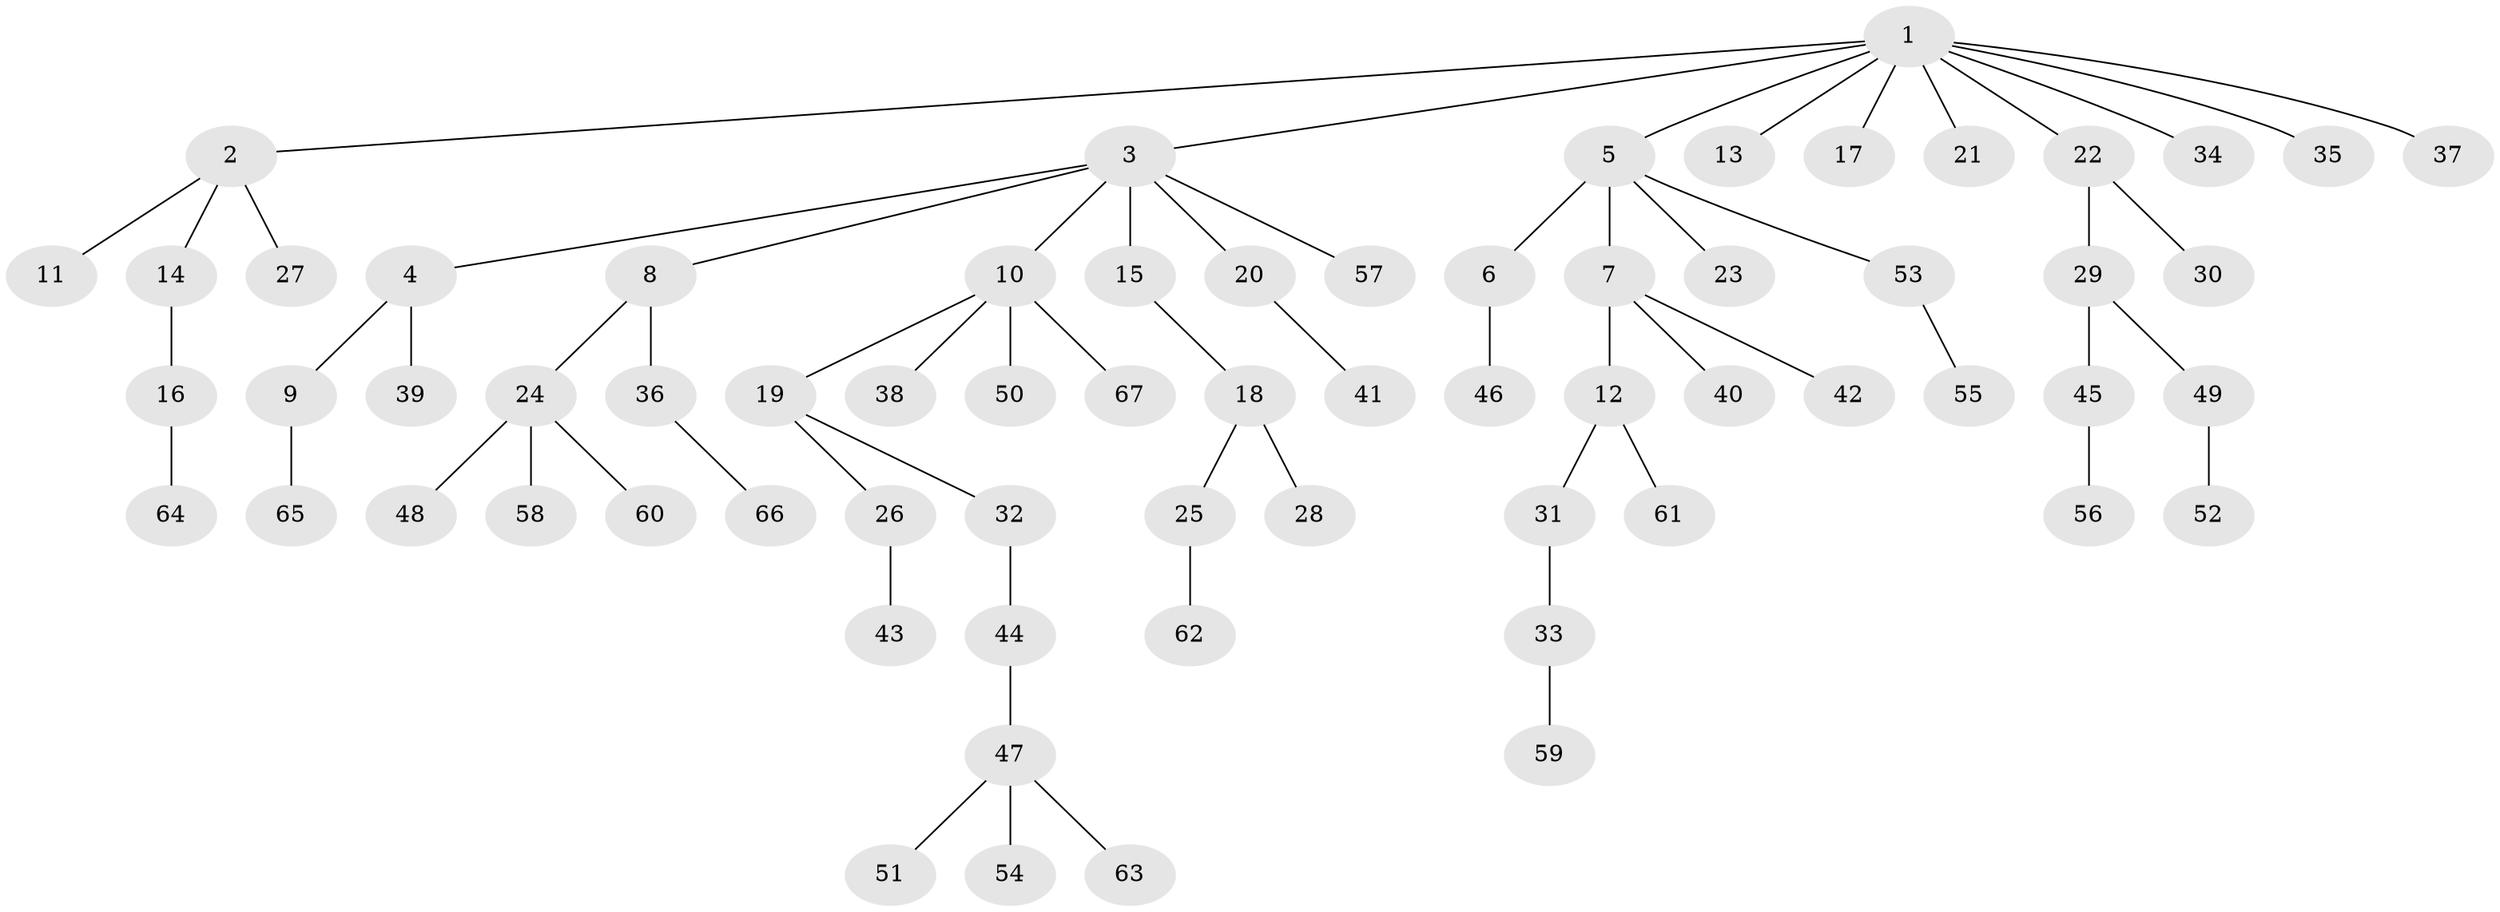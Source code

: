 // coarse degree distribution, {5: 0.09523809523809523, 1: 0.5238095238095238, 3: 0.14285714285714285, 2: 0.23809523809523808}
// Generated by graph-tools (version 1.1) at 2025/51/03/04/25 22:51:49]
// undirected, 67 vertices, 66 edges
graph export_dot {
  node [color=gray90,style=filled];
  1;
  2;
  3;
  4;
  5;
  6;
  7;
  8;
  9;
  10;
  11;
  12;
  13;
  14;
  15;
  16;
  17;
  18;
  19;
  20;
  21;
  22;
  23;
  24;
  25;
  26;
  27;
  28;
  29;
  30;
  31;
  32;
  33;
  34;
  35;
  36;
  37;
  38;
  39;
  40;
  41;
  42;
  43;
  44;
  45;
  46;
  47;
  48;
  49;
  50;
  51;
  52;
  53;
  54;
  55;
  56;
  57;
  58;
  59;
  60;
  61;
  62;
  63;
  64;
  65;
  66;
  67;
  1 -- 2;
  1 -- 3;
  1 -- 5;
  1 -- 13;
  1 -- 17;
  1 -- 21;
  1 -- 22;
  1 -- 34;
  1 -- 35;
  1 -- 37;
  2 -- 11;
  2 -- 14;
  2 -- 27;
  3 -- 4;
  3 -- 8;
  3 -- 10;
  3 -- 15;
  3 -- 20;
  3 -- 57;
  4 -- 9;
  4 -- 39;
  5 -- 6;
  5 -- 7;
  5 -- 23;
  5 -- 53;
  6 -- 46;
  7 -- 12;
  7 -- 40;
  7 -- 42;
  8 -- 24;
  8 -- 36;
  9 -- 65;
  10 -- 19;
  10 -- 38;
  10 -- 50;
  10 -- 67;
  12 -- 31;
  12 -- 61;
  14 -- 16;
  15 -- 18;
  16 -- 64;
  18 -- 25;
  18 -- 28;
  19 -- 26;
  19 -- 32;
  20 -- 41;
  22 -- 29;
  22 -- 30;
  24 -- 48;
  24 -- 58;
  24 -- 60;
  25 -- 62;
  26 -- 43;
  29 -- 45;
  29 -- 49;
  31 -- 33;
  32 -- 44;
  33 -- 59;
  36 -- 66;
  44 -- 47;
  45 -- 56;
  47 -- 51;
  47 -- 54;
  47 -- 63;
  49 -- 52;
  53 -- 55;
}

